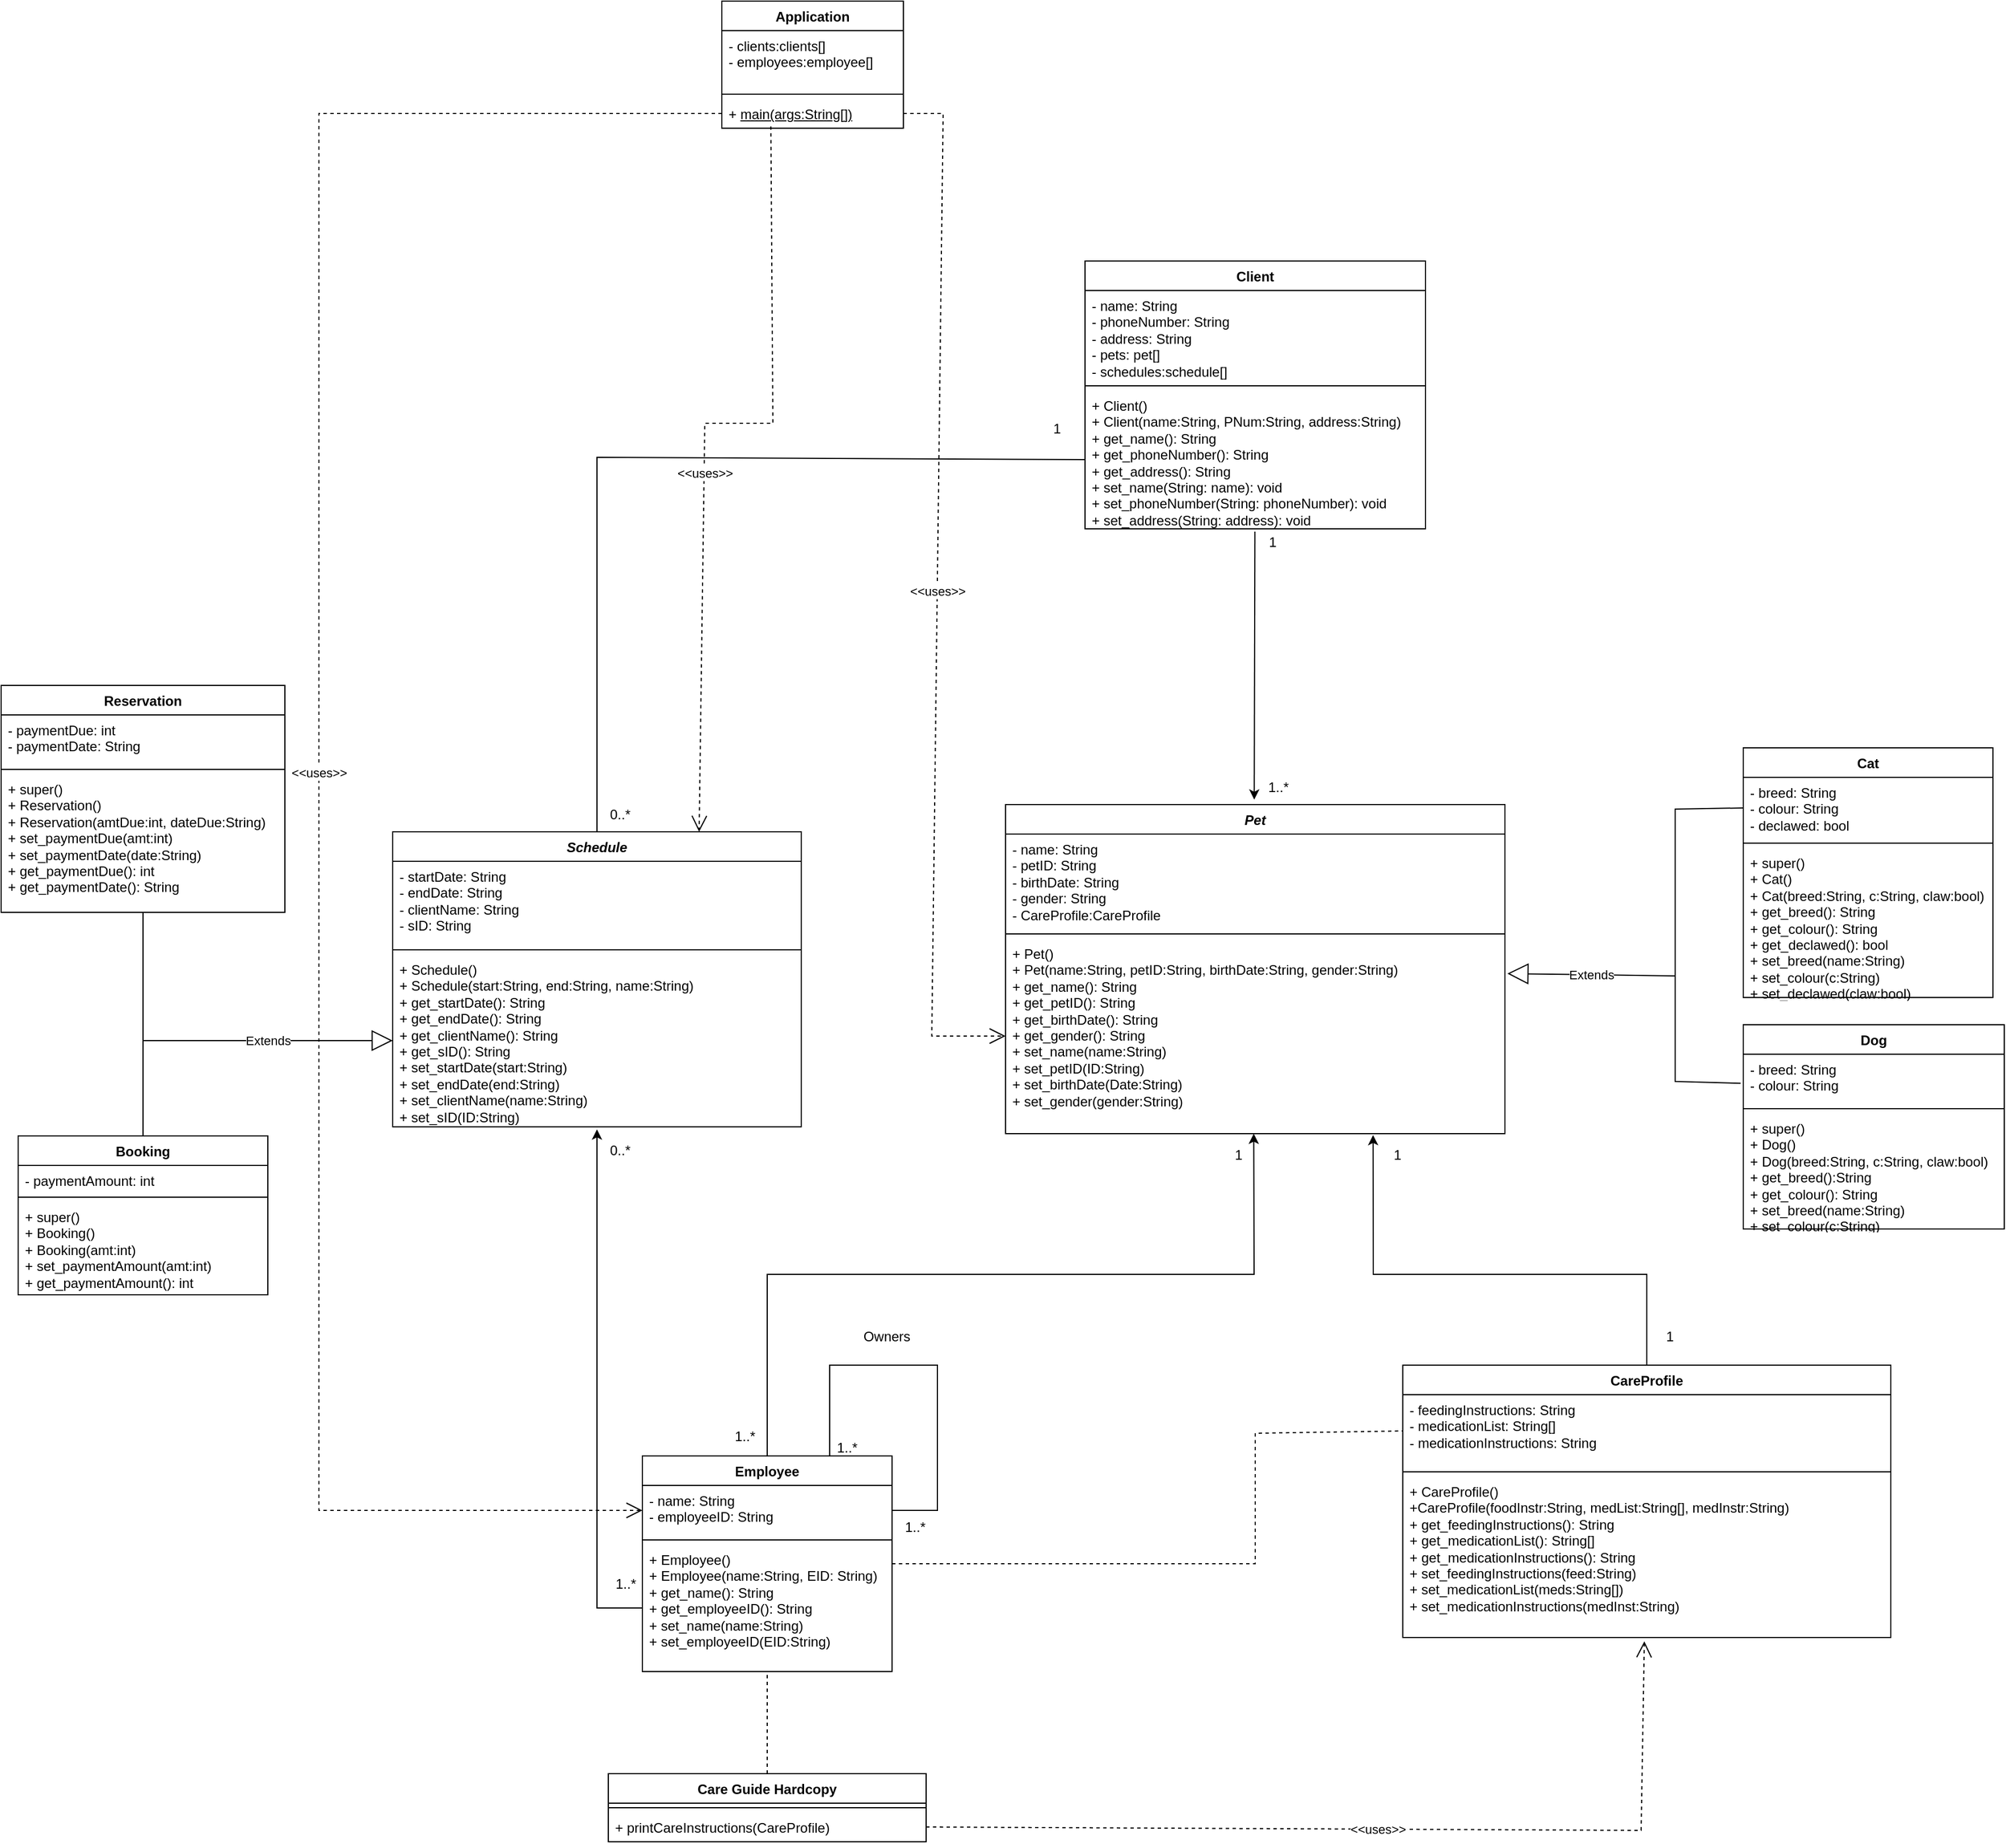<mxfile version="24.6.4" type="google">
  <diagram name="Page-1" id="yg875WBkSgyV8DdTrjP4">
    <mxGraphModel grid="1" page="1" gridSize="10" guides="1" tooltips="1" connect="1" arrows="1" fold="1" pageScale="1" pageWidth="850" pageHeight="1100" math="0" shadow="0">
      <root>
        <mxCell id="0" />
        <mxCell id="1" parent="0" />
        <mxCell id="2KtXy6FIFrIr_WCFSfJW-1" value="Dog" style="swimlane;fontStyle=1;align=center;verticalAlign=top;childLayout=stackLayout;horizontal=1;startSize=26;horizontalStack=0;resizeParent=1;resizeParentMax=0;resizeLast=0;collapsible=1;marginBottom=0;whiteSpace=wrap;html=1;" vertex="1" parent="1">
          <mxGeometry x="295" y="1130" width="230" height="180" as="geometry" />
        </mxCell>
        <mxCell id="2KtXy6FIFrIr_WCFSfJW-2" value="&lt;div&gt;- breed: String&lt;/div&gt;&lt;div&gt;- colour: String&lt;/div&gt;&lt;div&gt;&lt;br&gt;&lt;/div&gt;" style="text;strokeColor=none;fillColor=none;align=left;verticalAlign=top;spacingLeft=4;spacingRight=4;overflow=hidden;rotatable=0;points=[[0,0.5],[1,0.5]];portConstraint=eastwest;whiteSpace=wrap;html=1;" vertex="1" parent="2KtXy6FIFrIr_WCFSfJW-1">
          <mxGeometry y="26" width="230" height="44" as="geometry" />
        </mxCell>
        <mxCell id="2KtXy6FIFrIr_WCFSfJW-3" value="" style="line;strokeWidth=1;fillColor=none;align=left;verticalAlign=middle;spacingTop=-1;spacingLeft=3;spacingRight=3;rotatable=0;labelPosition=right;points=[];portConstraint=eastwest;strokeColor=inherit;" vertex="1" parent="2KtXy6FIFrIr_WCFSfJW-1">
          <mxGeometry y="70" width="230" height="8" as="geometry" />
        </mxCell>
        <mxCell id="2KtXy6FIFrIr_WCFSfJW-4" value="&lt;div&gt;+ super()&lt;/div&gt;&lt;div&gt;+ Dog()&lt;/div&gt;&lt;div&gt;+ Dog(breed:String, c:String, claw:bool)&lt;br&gt;&lt;/div&gt;&lt;div&gt;+ get_breed():String&lt;/div&gt;&lt;div&gt;+ get_colour(): String&lt;/div&gt;&lt;div&gt;+ set_breed(name:String)&lt;br&gt;&lt;/div&gt;&lt;div&gt;+ set_colour(c:String)&lt;br&gt;&lt;/div&gt;" style="text;strokeColor=none;fillColor=none;align=left;verticalAlign=top;spacingLeft=4;spacingRight=4;overflow=hidden;rotatable=0;points=[[0,0.5],[1,0.5]];portConstraint=eastwest;whiteSpace=wrap;html=1;" vertex="1" parent="2KtXy6FIFrIr_WCFSfJW-1">
          <mxGeometry y="78" width="230" height="102" as="geometry" />
        </mxCell>
        <mxCell id="2KtXy6FIFrIr_WCFSfJW-5" value="Cat" style="swimlane;fontStyle=1;align=center;verticalAlign=top;childLayout=stackLayout;horizontal=1;startSize=26;horizontalStack=0;resizeParent=1;resizeParentMax=0;resizeLast=0;collapsible=1;marginBottom=0;whiteSpace=wrap;html=1;" vertex="1" parent="1">
          <mxGeometry x="295" y="886" width="220" height="220" as="geometry" />
        </mxCell>
        <mxCell id="2KtXy6FIFrIr_WCFSfJW-6" value="&lt;div&gt;- breed: String&lt;/div&gt;&lt;div&gt;- colour: String&lt;/div&gt;&lt;div&gt;- declawed: bool&lt;br&gt;&lt;/div&gt;&lt;div&gt;&lt;br&gt;&lt;/div&gt;" style="text;strokeColor=none;fillColor=none;align=left;verticalAlign=top;spacingLeft=4;spacingRight=4;overflow=hidden;rotatable=0;points=[[0,0.5],[1,0.5]];portConstraint=eastwest;whiteSpace=wrap;html=1;" vertex="1" parent="2KtXy6FIFrIr_WCFSfJW-5">
          <mxGeometry y="26" width="220" height="54" as="geometry" />
        </mxCell>
        <mxCell id="2KtXy6FIFrIr_WCFSfJW-7" value="" style="line;strokeWidth=1;fillColor=none;align=left;verticalAlign=middle;spacingTop=-1;spacingLeft=3;spacingRight=3;rotatable=0;labelPosition=right;points=[];portConstraint=eastwest;strokeColor=inherit;" vertex="1" parent="2KtXy6FIFrIr_WCFSfJW-5">
          <mxGeometry y="80" width="220" height="8" as="geometry" />
        </mxCell>
        <mxCell id="2KtXy6FIFrIr_WCFSfJW-8" value="&lt;div&gt;+ super()&lt;br&gt;&lt;/div&gt;&lt;div&gt;+ Cat()&lt;br&gt;&lt;/div&gt;&lt;div&gt;+ Cat(breed:String, c:String, claw:bool)&lt;br&gt;&lt;/div&gt;&lt;div&gt;+ get_breed(): String&lt;/div&gt;&lt;div&gt;+ get_colour(): String&lt;/div&gt;&lt;div&gt;+ get_declawed(): bool&lt;br&gt;&lt;/div&gt;&lt;div&gt;+ set_breed(name:String)&lt;/div&gt;&lt;div&gt;+ set_colour(c:String)&lt;/div&gt;&lt;div&gt;+ set_declawed(claw:bool)&lt;br&gt;&lt;/div&gt;&lt;div&gt;&lt;br&gt;&lt;/div&gt;" style="text;strokeColor=none;fillColor=none;align=left;verticalAlign=top;spacingLeft=4;spacingRight=4;overflow=hidden;rotatable=0;points=[[0,0.5],[1,0.5]];portConstraint=eastwest;whiteSpace=wrap;html=1;" vertex="1" parent="2KtXy6FIFrIr_WCFSfJW-5">
          <mxGeometry y="88" width="220" height="132" as="geometry" />
        </mxCell>
        <mxCell id="2KtXy6FIFrIr_WCFSfJW-9" value="&lt;i&gt;Pet&lt;/i&gt;" style="swimlane;fontStyle=1;align=center;verticalAlign=top;childLayout=stackLayout;horizontal=1;startSize=26;horizontalStack=0;resizeParent=1;resizeParentMax=0;resizeLast=0;collapsible=1;marginBottom=0;whiteSpace=wrap;html=1;" vertex="1" parent="1">
          <mxGeometry x="-355" y="936" width="440" height="290" as="geometry" />
        </mxCell>
        <mxCell id="2KtXy6FIFrIr_WCFSfJW-10" value="&lt;div&gt;- name: String&lt;/div&gt;&lt;div&gt;- petID: String&lt;/div&gt;&lt;div&gt;- birthDate: String&lt;/div&gt;&lt;div&gt;- gender: String&lt;/div&gt;&lt;div&gt;- CareProfile:CareProfile&lt;br&gt;&lt;/div&gt;" style="text;strokeColor=none;fillColor=none;align=left;verticalAlign=top;spacingLeft=4;spacingRight=4;overflow=hidden;rotatable=0;points=[[0,0.5],[1,0.5]];portConstraint=eastwest;whiteSpace=wrap;html=1;" vertex="1" parent="2KtXy6FIFrIr_WCFSfJW-9">
          <mxGeometry y="26" width="440" height="84" as="geometry" />
        </mxCell>
        <mxCell id="2KtXy6FIFrIr_WCFSfJW-11" value="" style="line;strokeWidth=1;fillColor=none;align=left;verticalAlign=middle;spacingTop=-1;spacingLeft=3;spacingRight=3;rotatable=0;labelPosition=right;points=[];portConstraint=eastwest;strokeColor=inherit;" vertex="1" parent="2KtXy6FIFrIr_WCFSfJW-9">
          <mxGeometry y="110" width="440" height="8" as="geometry" />
        </mxCell>
        <mxCell id="2KtXy6FIFrIr_WCFSfJW-12" value="&lt;div&gt;+ Pet()&lt;/div&gt;&lt;div&gt;+ Pet(name:String, petID:String, birthDate:String, gender:String)&lt;br&gt;&lt;/div&gt;&lt;div&gt;+ get_name(): String&lt;/div&gt;&lt;div&gt;+ get_petID(): String&lt;/div&gt;&lt;div&gt;+ get_birthDate(): String&lt;/div&gt;&lt;div&gt;+ get_gender(): String&lt;br&gt;&lt;/div&gt;&lt;div&gt;&lt;div&gt;+ set_name(name:String)&lt;br&gt;&lt;/div&gt;&lt;div&gt;+ set_petID(ID:String)&lt;br&gt;&lt;/div&gt;&lt;div&gt;+ set_birthDate(Date:String) &lt;br&gt;&lt;/div&gt;&lt;div&gt;+ set_gender(gender:String)&lt;br&gt;&lt;br&gt;&lt;/div&gt;&lt;/div&gt;" style="text;strokeColor=none;fillColor=none;align=left;verticalAlign=top;spacingLeft=4;spacingRight=4;overflow=hidden;rotatable=0;points=[[0,0.5],[1,0.5]];portConstraint=eastwest;whiteSpace=wrap;html=1;" vertex="1" parent="2KtXy6FIFrIr_WCFSfJW-9">
          <mxGeometry y="118" width="440" height="172" as="geometry" />
        </mxCell>
        <mxCell id="2KtXy6FIFrIr_WCFSfJW-13" value="Client" style="swimlane;fontStyle=1;align=center;verticalAlign=top;childLayout=stackLayout;horizontal=1;startSize=26;horizontalStack=0;resizeParent=1;resizeParentMax=0;resizeLast=0;collapsible=1;marginBottom=0;whiteSpace=wrap;html=1;" vertex="1" parent="1">
          <mxGeometry x="-285" y="457" width="300" height="236" as="geometry" />
        </mxCell>
        <mxCell id="2KtXy6FIFrIr_WCFSfJW-14" value="&lt;div&gt;- name: String&lt;/div&gt;&lt;div&gt;- phoneNumber: String&lt;/div&gt;&lt;div&gt;- address: String&lt;br&gt;&lt;/div&gt;&lt;div&gt;- pets: pet[]&lt;/div&gt;&lt;div&gt;- schedules:schedule[]&lt;br&gt;&lt;/div&gt;" style="text;strokeColor=none;fillColor=none;align=left;verticalAlign=top;spacingLeft=4;spacingRight=4;overflow=hidden;rotatable=0;points=[[0,0.5],[1,0.5]];portConstraint=eastwest;whiteSpace=wrap;html=1;" vertex="1" parent="2KtXy6FIFrIr_WCFSfJW-13">
          <mxGeometry y="26" width="300" height="80" as="geometry" />
        </mxCell>
        <mxCell id="2KtXy6FIFrIr_WCFSfJW-15" value="" style="line;strokeWidth=1;fillColor=none;align=left;verticalAlign=middle;spacingTop=-1;spacingLeft=3;spacingRight=3;rotatable=0;labelPosition=right;points=[];portConstraint=eastwest;strokeColor=inherit;" vertex="1" parent="2KtXy6FIFrIr_WCFSfJW-13">
          <mxGeometry y="106" width="300" height="8" as="geometry" />
        </mxCell>
        <mxCell id="2KtXy6FIFrIr_WCFSfJW-16" value="&lt;div&gt;+ Client()&lt;br&gt;&lt;/div&gt;&lt;div&gt;+ Client(name:String, PNum:String, address:String)&lt;br&gt;&lt;/div&gt;&lt;div&gt;+ get_name(): String&lt;/div&gt;&lt;div&gt;+ get_phoneNumber(): String&lt;br&gt;&lt;/div&gt;&lt;div&gt;+ get_address(): String&lt;/div&gt;&lt;div&gt;+ set_name(String: name): void &lt;br&gt;&lt;/div&gt;&lt;div&gt;+ set_phoneNumber(String: phoneNumber): void &lt;br&gt;&lt;/div&gt;&lt;div&gt;+ set_address(String: address): void&lt;br&gt;&lt;/div&gt;" style="text;strokeColor=none;fillColor=none;align=left;verticalAlign=top;spacingLeft=4;spacingRight=4;overflow=hidden;rotatable=0;points=[[0,0.5],[1,0.5]];portConstraint=eastwest;whiteSpace=wrap;html=1;" vertex="1" parent="2KtXy6FIFrIr_WCFSfJW-13">
          <mxGeometry y="114" width="300" height="122" as="geometry" />
        </mxCell>
        <mxCell id="2KtXy6FIFrIr_WCFSfJW-22" value="Employee" style="swimlane;fontStyle=1;align=center;verticalAlign=top;childLayout=stackLayout;horizontal=1;startSize=26;horizontalStack=0;resizeParent=1;resizeParentMax=0;resizeLast=0;collapsible=1;marginBottom=0;whiteSpace=wrap;html=1;" vertex="1" parent="1">
          <mxGeometry x="-675" y="1510" width="220" height="190" as="geometry" />
        </mxCell>
        <mxCell id="2KtXy6FIFrIr_WCFSfJW-23" value="&lt;div&gt;- name: String&lt;/div&gt;&lt;div&gt;- employeeID: String&lt;br&gt;&lt;/div&gt;" style="text;strokeColor=none;fillColor=none;align=left;verticalAlign=top;spacingLeft=4;spacingRight=4;overflow=hidden;rotatable=0;points=[[0,0.5],[1,0.5]];portConstraint=eastwest;whiteSpace=wrap;html=1;" vertex="1" parent="2KtXy6FIFrIr_WCFSfJW-22">
          <mxGeometry y="26" width="220" height="44" as="geometry" />
        </mxCell>
        <mxCell id="2KtXy6FIFrIr_WCFSfJW-24" value="" style="line;strokeWidth=1;fillColor=none;align=left;verticalAlign=middle;spacingTop=-1;spacingLeft=3;spacingRight=3;rotatable=0;labelPosition=right;points=[];portConstraint=eastwest;strokeColor=inherit;" vertex="1" parent="2KtXy6FIFrIr_WCFSfJW-22">
          <mxGeometry y="70" width="220" height="8" as="geometry" />
        </mxCell>
        <mxCell id="2KtXy6FIFrIr_WCFSfJW-25" value="&lt;div&gt;+ Employee()&lt;/div&gt;&lt;div&gt;+ Employee(name:String, EID: String)&lt;/div&gt;&lt;div&gt;+ get_name(): String&lt;/div&gt;&lt;div&gt;+ get_employeeID(): String&lt;/div&gt;&lt;div&gt;&lt;div&gt;+ set_name(name:String)&lt;br&gt;&lt;/div&gt;+ set_employeeID(EID:String)&lt;br&gt;&lt;/div&gt;" style="text;strokeColor=none;fillColor=none;align=left;verticalAlign=top;spacingLeft=4;spacingRight=4;overflow=hidden;rotatable=0;points=[[0,0.5],[1,0.5]];portConstraint=eastwest;whiteSpace=wrap;html=1;" vertex="1" parent="2KtXy6FIFrIr_WCFSfJW-22">
          <mxGeometry y="78" width="220" height="112" as="geometry" />
        </mxCell>
        <mxCell id="2KtXy6FIFrIr_WCFSfJW-77" value="" style="endArrow=none;html=1;rounded=0;exitX=0.75;exitY=0;exitDx=0;exitDy=0;entryX=1;entryY=0.5;entryDx=0;entryDy=0;" edge="1" parent="2KtXy6FIFrIr_WCFSfJW-22" source="2KtXy6FIFrIr_WCFSfJW-22" target="2KtXy6FIFrIr_WCFSfJW-23">
          <mxGeometry width="50" height="50" relative="1" as="geometry">
            <mxPoint x="200" y="-30" as="sourcePoint" />
            <mxPoint x="250" y="-80" as="targetPoint" />
            <Array as="points">
              <mxPoint x="165" y="-80" />
              <mxPoint x="260" y="-80" />
              <mxPoint x="260" y="48" />
            </Array>
          </mxGeometry>
        </mxCell>
        <mxCell id="2KtXy6FIFrIr_WCFSfJW-26" value="Reservation" style="swimlane;fontStyle=1;align=center;verticalAlign=top;childLayout=stackLayout;horizontal=1;startSize=26;horizontalStack=0;resizeParent=1;resizeParentMax=0;resizeLast=0;collapsible=1;marginBottom=0;whiteSpace=wrap;html=1;" vertex="1" parent="1">
          <mxGeometry x="-1240" y="831" width="250" height="200" as="geometry" />
        </mxCell>
        <mxCell id="2KtXy6FIFrIr_WCFSfJW-27" value="&lt;div&gt;- paymentDue: int&lt;br&gt;&lt;/div&gt;&lt;div&gt;- paymentDate: String&lt;br&gt;&lt;/div&gt;" style="text;strokeColor=none;fillColor=none;align=left;verticalAlign=top;spacingLeft=4;spacingRight=4;overflow=hidden;rotatable=0;points=[[0,0.5],[1,0.5]];portConstraint=eastwest;whiteSpace=wrap;html=1;" vertex="1" parent="2KtXy6FIFrIr_WCFSfJW-26">
          <mxGeometry y="26" width="250" height="44" as="geometry" />
        </mxCell>
        <mxCell id="2KtXy6FIFrIr_WCFSfJW-28" value="" style="line;strokeWidth=1;fillColor=none;align=left;verticalAlign=middle;spacingTop=-1;spacingLeft=3;spacingRight=3;rotatable=0;labelPosition=right;points=[];portConstraint=eastwest;strokeColor=inherit;" vertex="1" parent="2KtXy6FIFrIr_WCFSfJW-26">
          <mxGeometry y="70" width="250" height="8" as="geometry" />
        </mxCell>
        <mxCell id="2KtXy6FIFrIr_WCFSfJW-29" value="&lt;div&gt;+ super()&lt;/div&gt;&lt;div&gt;+ Reservation()&lt;/div&gt;&lt;div&gt;+ Reservation(amtDue:int, dateDue:String)&lt;/div&gt;&lt;div&gt;&lt;div&gt;+ set_paymentDue(amt:int)&lt;br&gt;&lt;/div&gt;&lt;div&gt;+ set_paymentDate(date:String)&lt;/div&gt;&lt;div&gt;&lt;div&gt;+ get_paymentDue(): int&lt;br&gt;&lt;/div&gt;&lt;div&gt;+ get_paymentDate(): String&lt;br&gt;&lt;/div&gt;&lt;/div&gt;&lt;div&gt;&lt;br&gt;&lt;/div&gt;&lt;/div&gt;" style="text;strokeColor=none;fillColor=none;align=left;verticalAlign=top;spacingLeft=4;spacingRight=4;overflow=hidden;rotatable=0;points=[[0,0.5],[1,0.5]];portConstraint=eastwest;whiteSpace=wrap;html=1;" vertex="1" parent="2KtXy6FIFrIr_WCFSfJW-26">
          <mxGeometry y="78" width="250" height="122" as="geometry" />
        </mxCell>
        <mxCell id="2KtXy6FIFrIr_WCFSfJW-30" value="Booking" style="swimlane;fontStyle=1;align=center;verticalAlign=top;childLayout=stackLayout;horizontal=1;startSize=26;horizontalStack=0;resizeParent=1;resizeParentMax=0;resizeLast=0;collapsible=1;marginBottom=0;whiteSpace=wrap;html=1;" vertex="1" parent="1">
          <mxGeometry x="-1225" y="1228" width="220" height="140" as="geometry" />
        </mxCell>
        <mxCell id="2KtXy6FIFrIr_WCFSfJW-31" value="- paymentAmount: int" style="text;strokeColor=none;fillColor=none;align=left;verticalAlign=top;spacingLeft=4;spacingRight=4;overflow=hidden;rotatable=0;points=[[0,0.5],[1,0.5]];portConstraint=eastwest;whiteSpace=wrap;html=1;" vertex="1" parent="2KtXy6FIFrIr_WCFSfJW-30">
          <mxGeometry y="26" width="220" height="24" as="geometry" />
        </mxCell>
        <mxCell id="2KtXy6FIFrIr_WCFSfJW-32" value="" style="line;strokeWidth=1;fillColor=none;align=left;verticalAlign=middle;spacingTop=-1;spacingLeft=3;spacingRight=3;rotatable=0;labelPosition=right;points=[];portConstraint=eastwest;strokeColor=inherit;" vertex="1" parent="2KtXy6FIFrIr_WCFSfJW-30">
          <mxGeometry y="50" width="220" height="8" as="geometry" />
        </mxCell>
        <mxCell id="2KtXy6FIFrIr_WCFSfJW-33" value="&lt;div&gt;+ super()&lt;/div&gt;&lt;div&gt;+ Booking()&lt;br&gt;&lt;/div&gt;&lt;div&gt;+ Booking(amt:int)&lt;br&gt;&lt;/div&gt;&lt;div&gt;+ set_paymentAmount(amt:int) &lt;br&gt;&lt;/div&gt;&lt;div&gt;+ get_paymentAmount(): int&lt;br&gt;&lt;/div&gt;" style="text;strokeColor=none;fillColor=none;align=left;verticalAlign=top;spacingLeft=4;spacingRight=4;overflow=hidden;rotatable=0;points=[[0,0.5],[1,0.5]];portConstraint=eastwest;whiteSpace=wrap;html=1;" vertex="1" parent="2KtXy6FIFrIr_WCFSfJW-30">
          <mxGeometry y="58" width="220" height="82" as="geometry" />
        </mxCell>
        <mxCell id="2KtXy6FIFrIr_WCFSfJW-39" value="CareProfile" style="swimlane;fontStyle=1;align=center;verticalAlign=top;childLayout=stackLayout;horizontal=1;startSize=26;horizontalStack=0;resizeParent=1;resizeParentMax=0;resizeLast=0;collapsible=1;marginBottom=0;whiteSpace=wrap;html=1;" vertex="1" parent="1">
          <mxGeometry x="-5" y="1430" width="430" height="240" as="geometry">
            <mxRectangle x="510" y="620" width="210" height="30" as="alternateBounds" />
          </mxGeometry>
        </mxCell>
        <mxCell id="2KtXy6FIFrIr_WCFSfJW-40" value="&lt;div&gt;- feedingInstructions: String&lt;/div&gt;&lt;div&gt;- medicationList: String[]&lt;/div&gt;&lt;div&gt;- medicationInstructions: String&lt;br&gt;&lt;/div&gt;" style="text;strokeColor=none;fillColor=none;align=left;verticalAlign=top;spacingLeft=4;spacingRight=4;overflow=hidden;rotatable=0;points=[[0,0.5],[1,0.5]];portConstraint=eastwest;whiteSpace=wrap;html=1;" vertex="1" parent="2KtXy6FIFrIr_WCFSfJW-39">
          <mxGeometry y="26" width="430" height="64" as="geometry" />
        </mxCell>
        <mxCell id="2KtXy6FIFrIr_WCFSfJW-41" value="" style="line;strokeWidth=1;fillColor=none;align=left;verticalAlign=middle;spacingTop=-1;spacingLeft=3;spacingRight=3;rotatable=0;labelPosition=right;points=[];portConstraint=eastwest;strokeColor=inherit;" vertex="1" parent="2KtXy6FIFrIr_WCFSfJW-39">
          <mxGeometry y="90" width="430" height="8" as="geometry" />
        </mxCell>
        <mxCell id="2KtXy6FIFrIr_WCFSfJW-42" value="&lt;div&gt;+ CareProfile()&lt;/div&gt;&lt;div&gt;+CareProfile(foodInstr:String, medList:String[], medInstr:String)&lt;/div&gt;&lt;div&gt;&lt;div&gt;+ get_feedingInstructions(): String&lt;/div&gt;&lt;div&gt;+ get_medicationList(): String[]&lt;/div&gt;&lt;div&gt;+ get_medicationInstructions(): String&lt;/div&gt;&lt;div&gt;&lt;div&gt;+ set_feedingInstructions(feed:String)&lt;br&gt;&lt;/div&gt;&lt;div&gt;+ set_medicationList(meds:String[])&lt;br&gt;&lt;/div&gt;+ set_medicationInstructions(medInst:String)&lt;br&gt;&lt;/div&gt;&lt;/div&gt;" style="text;strokeColor=none;fillColor=none;align=left;verticalAlign=top;spacingLeft=4;spacingRight=4;overflow=hidden;rotatable=0;points=[[0,0.5],[1,0.5]];portConstraint=eastwest;whiteSpace=wrap;html=1;" vertex="1" parent="2KtXy6FIFrIr_WCFSfJW-39">
          <mxGeometry y="98" width="430" height="142" as="geometry" />
        </mxCell>
        <mxCell id="2KtXy6FIFrIr_WCFSfJW-43" value="Care Guide Hardcopy" style="swimlane;fontStyle=1;align=center;verticalAlign=top;childLayout=stackLayout;horizontal=1;startSize=26;horizontalStack=0;resizeParent=1;resizeParentMax=0;resizeLast=0;collapsible=1;marginBottom=0;whiteSpace=wrap;html=1;" vertex="1" parent="1">
          <mxGeometry x="-705" y="1790" width="280" height="60" as="geometry" />
        </mxCell>
        <mxCell id="2KtXy6FIFrIr_WCFSfJW-45" value="" style="line;strokeWidth=1;fillColor=none;align=left;verticalAlign=middle;spacingTop=-1;spacingLeft=3;spacingRight=3;rotatable=0;labelPosition=right;points=[];portConstraint=eastwest;strokeColor=inherit;" vertex="1" parent="2KtXy6FIFrIr_WCFSfJW-43">
          <mxGeometry y="26" width="280" height="8" as="geometry" />
        </mxCell>
        <mxCell id="2KtXy6FIFrIr_WCFSfJW-46" value="+ printCareInstructions(CareProfile)" style="text;strokeColor=none;fillColor=none;align=left;verticalAlign=top;spacingLeft=4;spacingRight=4;overflow=hidden;rotatable=0;points=[[0,0.5],[1,0.5]];portConstraint=eastwest;whiteSpace=wrap;html=1;" vertex="1" parent="2KtXy6FIFrIr_WCFSfJW-43">
          <mxGeometry y="34" width="280" height="26" as="geometry" />
        </mxCell>
        <mxCell id="2KtXy6FIFrIr_WCFSfJW-52" value="&lt;i&gt;Schedule&lt;/i&gt;" style="swimlane;fontStyle=1;align=center;verticalAlign=top;childLayout=stackLayout;horizontal=1;startSize=26;horizontalStack=0;resizeParent=1;resizeParentMax=0;resizeLast=0;collapsible=1;marginBottom=0;whiteSpace=wrap;html=1;" vertex="1" parent="1">
          <mxGeometry x="-895" y="960" width="360" height="260" as="geometry" />
        </mxCell>
        <mxCell id="2KtXy6FIFrIr_WCFSfJW-53" value="&lt;div&gt;- startDate: String&lt;/div&gt;&lt;div&gt;- endDate: String&lt;/div&gt;&lt;div&gt;- clientName: String&lt;/div&gt;&lt;div&gt;- sID: String&lt;br&gt;&lt;/div&gt;" style="text;strokeColor=none;fillColor=none;align=left;verticalAlign=top;spacingLeft=4;spacingRight=4;overflow=hidden;rotatable=0;points=[[0,0.5],[1,0.5]];portConstraint=eastwest;whiteSpace=wrap;html=1;" vertex="1" parent="2KtXy6FIFrIr_WCFSfJW-52">
          <mxGeometry y="26" width="360" height="74" as="geometry" />
        </mxCell>
        <mxCell id="2KtXy6FIFrIr_WCFSfJW-54" value="" style="line;strokeWidth=1;fillColor=none;align=left;verticalAlign=middle;spacingTop=-1;spacingLeft=3;spacingRight=3;rotatable=0;labelPosition=right;points=[];portConstraint=eastwest;strokeColor=inherit;" vertex="1" parent="2KtXy6FIFrIr_WCFSfJW-52">
          <mxGeometry y="100" width="360" height="8" as="geometry" />
        </mxCell>
        <mxCell id="2KtXy6FIFrIr_WCFSfJW-55" value="&lt;div&gt;+&amp;nbsp;Schedule()&lt;/div&gt;&lt;div&gt;+&amp;nbsp;Schedule(start:String, end:String, name:String)&lt;br&gt;&lt;/div&gt;&lt;div&gt;&lt;div&gt;+ get_startDate(): String&lt;/div&gt;&lt;div&gt;+ get_endDate(): String&lt;/div&gt;&lt;div&gt;+ get_clientName(): String&lt;/div&gt;&lt;div&gt;&lt;div&gt;+ get_sID(): String&lt;br&gt;&lt;/div&gt;&lt;div&gt;+ set_startDate(start:String)&lt;br&gt;&lt;/div&gt;&lt;div&gt;+ set_endDate(end:String)&lt;br&gt;&lt;/div&gt;+ set_clientName(name:String)&lt;br&gt;&lt;/div&gt;&lt;/div&gt;&lt;div&gt;+ set_sID(ID:String)&lt;br&gt;&lt;/div&gt;" style="text;strokeColor=none;fillColor=none;align=left;verticalAlign=top;spacingLeft=4;spacingRight=4;overflow=hidden;rotatable=0;points=[[0,0.5],[1,0.5]];portConstraint=eastwest;whiteSpace=wrap;html=1;" vertex="1" parent="2KtXy6FIFrIr_WCFSfJW-52">
          <mxGeometry y="108" width="360" height="152" as="geometry" />
        </mxCell>
        <mxCell id="2KtXy6FIFrIr_WCFSfJW-57" value="Extends" style="endArrow=block;endSize=16;endFill=0;html=1;rounded=0;entryX=1.005;entryY=0.18;entryDx=0;entryDy=0;entryPerimeter=0;" edge="1" parent="1" target="2KtXy6FIFrIr_WCFSfJW-12">
          <mxGeometry width="160" relative="1" as="geometry">
            <mxPoint x="235" y="1087" as="sourcePoint" />
            <mxPoint x="115" y="840" as="targetPoint" />
          </mxGeometry>
        </mxCell>
        <mxCell id="2KtXy6FIFrIr_WCFSfJW-61" value="" style="endArrow=none;html=1;rounded=0;entryX=0;entryY=0.5;entryDx=0;entryDy=0;exitX=-0.01;exitY=0.583;exitDx=0;exitDy=0;exitPerimeter=0;" edge="1" parent="1" source="2KtXy6FIFrIr_WCFSfJW-2" target="2KtXy6FIFrIr_WCFSfJW-6">
          <mxGeometry width="50" height="50" relative="1" as="geometry">
            <mxPoint x="235" y="1170" as="sourcePoint" />
            <mxPoint x="165" y="940" as="targetPoint" />
            <Array as="points">
              <mxPoint x="235" y="1180" />
              <mxPoint x="235" y="940" />
            </Array>
          </mxGeometry>
        </mxCell>
        <mxCell id="2KtXy6FIFrIr_WCFSfJW-62" value="&amp;lt;&amp;lt;uses&amp;gt;&amp;gt;" style="endArrow=open;endSize=12;dashed=1;html=1;rounded=0;exitX=1;exitY=0.5;exitDx=0;exitDy=0;entryX=0.495;entryY=1.024;entryDx=0;entryDy=0;entryPerimeter=0;" edge="1" parent="1" source="2KtXy6FIFrIr_WCFSfJW-46" target="2KtXy6FIFrIr_WCFSfJW-42">
          <mxGeometry width="160" relative="1" as="geometry">
            <mxPoint x="-325" y="1830" as="sourcePoint" />
            <mxPoint x="-15" y="1720" as="targetPoint" />
            <Array as="points">
              <mxPoint x="205" y="1840" />
            </Array>
          </mxGeometry>
        </mxCell>
        <mxCell id="2KtXy6FIFrIr_WCFSfJW-63" value="" style="endArrow=none;dashed=1;html=1;rounded=0;exitX=1;exitY=0.5;exitDx=0;exitDy=0;entryX=0;entryY=0.5;entryDx=0;entryDy=0;" edge="1" parent="1" source="2KtXy6FIFrIr_WCFSfJW-22" target="2KtXy6FIFrIr_WCFSfJW-40">
          <mxGeometry width="50" height="50" relative="1" as="geometry">
            <mxPoint x="-285" y="1390" as="sourcePoint" />
            <mxPoint x="-135" y="1420" as="targetPoint" />
            <Array as="points">
              <mxPoint x="-135" y="1605" />
              <mxPoint x="-135" y="1490" />
            </Array>
          </mxGeometry>
        </mxCell>
        <mxCell id="2KtXy6FIFrIr_WCFSfJW-66" value="" style="endArrow=none;dashed=1;html=1;rounded=0;entryX=0.5;entryY=1;entryDx=0;entryDy=0;exitX=0.5;exitY=0;exitDx=0;exitDy=0;" edge="1" parent="1" source="2KtXy6FIFrIr_WCFSfJW-43" target="2KtXy6FIFrIr_WCFSfJW-22">
          <mxGeometry width="50" height="50" relative="1" as="geometry">
            <mxPoint x="-595" y="1770" as="sourcePoint" />
            <mxPoint x="-545" y="1720" as="targetPoint" />
          </mxGeometry>
        </mxCell>
        <mxCell id="2KtXy6FIFrIr_WCFSfJW-67" value="Extends" style="endArrow=block;endSize=16;endFill=0;html=1;rounded=0;entryX=0;entryY=0.5;entryDx=0;entryDy=0;" edge="1" parent="1" target="2KtXy6FIFrIr_WCFSfJW-55">
          <mxGeometry width="160" relative="1" as="geometry">
            <mxPoint x="-1115" y="1144" as="sourcePoint" />
            <mxPoint x="-1005" y="1120" as="targetPoint" />
          </mxGeometry>
        </mxCell>
        <mxCell id="2KtXy6FIFrIr_WCFSfJW-68" value="" style="endArrow=none;html=1;rounded=0;exitX=0.5;exitY=0;exitDx=0;exitDy=0;" edge="1" parent="1" source="2KtXy6FIFrIr_WCFSfJW-30" target="2KtXy6FIFrIr_WCFSfJW-29">
          <mxGeometry width="50" height="50" relative="1" as="geometry">
            <mxPoint x="-1110" y="1140" as="sourcePoint" />
            <mxPoint x="-1060" y="1090" as="targetPoint" />
          </mxGeometry>
        </mxCell>
        <mxCell id="2KtXy6FIFrIr_WCFSfJW-69" value="" style="endArrow=none;html=1;rounded=0;entryX=0.5;entryY=0;entryDx=0;entryDy=0;exitX=0;exitY=0.5;exitDx=0;exitDy=0;endFill=0;" edge="1" parent="1" source="2KtXy6FIFrIr_WCFSfJW-16" target="2KtXy6FIFrIr_WCFSfJW-52">
          <mxGeometry width="50" height="50" relative="1" as="geometry">
            <mxPoint x="-595" y="960" as="sourcePoint" />
            <mxPoint x="-545" y="910" as="targetPoint" />
            <Array as="points">
              <mxPoint x="-715" y="630" />
            </Array>
          </mxGeometry>
        </mxCell>
        <mxCell id="2KtXy6FIFrIr_WCFSfJW-70" value="" style="endArrow=classic;html=1;rounded=0;exitX=0.499;exitY=1.021;exitDx=0;exitDy=0;exitPerimeter=0;entryX=0.498;entryY=-0.015;entryDx=0;entryDy=0;entryPerimeter=0;" edge="1" parent="1" source="2KtXy6FIFrIr_WCFSfJW-16" target="2KtXy6FIFrIr_WCFSfJW-9">
          <mxGeometry width="50" height="50" relative="1" as="geometry">
            <mxPoint x="-185" y="1000" as="sourcePoint" />
            <mxPoint x="-135" y="950" as="targetPoint" />
          </mxGeometry>
        </mxCell>
        <mxCell id="2KtXy6FIFrIr_WCFSfJW-71" value="" style="endArrow=classic;html=1;rounded=0;exitX=0.5;exitY=0;exitDx=0;exitDy=0;entryX=0.497;entryY=1;entryDx=0;entryDy=0;entryPerimeter=0;" edge="1" parent="1" source="2KtXy6FIFrIr_WCFSfJW-22" target="2KtXy6FIFrIr_WCFSfJW-12">
          <mxGeometry width="50" height="50" relative="1" as="geometry">
            <mxPoint x="-295" y="1240" as="sourcePoint" />
            <mxPoint x="-135" y="1360" as="targetPoint" />
            <Array as="points">
              <mxPoint x="-565" y="1350" />
              <mxPoint x="-136" y="1350" />
            </Array>
          </mxGeometry>
        </mxCell>
        <mxCell id="2KtXy6FIFrIr_WCFSfJW-72" value="" style="endArrow=classic;html=1;rounded=0;exitX=0;exitY=0.5;exitDx=0;exitDy=0;entryX=0.5;entryY=1.015;entryDx=0;entryDy=0;entryPerimeter=0;" edge="1" parent="1" source="2KtXy6FIFrIr_WCFSfJW-25" target="2KtXy6FIFrIr_WCFSfJW-55">
          <mxGeometry width="50" height="50" relative="1" as="geometry">
            <mxPoint x="-545" y="1600" as="sourcePoint" />
            <mxPoint x="-495" y="1550" as="targetPoint" />
            <Array as="points">
              <mxPoint x="-715" y="1644" />
            </Array>
          </mxGeometry>
        </mxCell>
        <mxCell id="2KtXy6FIFrIr_WCFSfJW-73" value="1" style="text;html=1;align=center;verticalAlign=middle;resizable=0;points=[];autosize=1;strokeColor=none;fillColor=none;" vertex="1" parent="1">
          <mxGeometry x="-135" y="690" width="30" height="30" as="geometry" />
        </mxCell>
        <mxCell id="2KtXy6FIFrIr_WCFSfJW-74" value="1..*" style="text;html=1;align=center;verticalAlign=middle;resizable=0;points=[];autosize=1;strokeColor=none;fillColor=none;" vertex="1" parent="1">
          <mxGeometry x="-135" y="906" width="40" height="30" as="geometry" />
        </mxCell>
        <mxCell id="2KtXy6FIFrIr_WCFSfJW-75" value="1" style="text;html=1;align=center;verticalAlign=middle;resizable=0;points=[];autosize=1;strokeColor=none;fillColor=none;" vertex="1" parent="1">
          <mxGeometry x="-325" y="590" width="30" height="30" as="geometry" />
        </mxCell>
        <mxCell id="2KtXy6FIFrIr_WCFSfJW-76" value="0..*" style="text;html=1;align=center;verticalAlign=middle;resizable=0;points=[];autosize=1;strokeColor=none;fillColor=none;" vertex="1" parent="1">
          <mxGeometry x="-715" y="930" width="40" height="30" as="geometry" />
        </mxCell>
        <mxCell id="2KtXy6FIFrIr_WCFSfJW-78" value="Owners" style="text;html=1;align=center;verticalAlign=middle;resizable=0;points=[];autosize=1;strokeColor=none;fillColor=none;" vertex="1" parent="1">
          <mxGeometry x="-495" y="1390" width="70" height="30" as="geometry" />
        </mxCell>
        <mxCell id="2KtXy6FIFrIr_WCFSfJW-79" value="1..*" style="text;html=1;align=center;verticalAlign=middle;resizable=0;points=[];autosize=1;strokeColor=none;fillColor=none;" vertex="1" parent="1">
          <mxGeometry x="-515" y="1488" width="40" height="30" as="geometry" />
        </mxCell>
        <mxCell id="2KtXy6FIFrIr_WCFSfJW-80" value="1..*" style="text;html=1;align=center;verticalAlign=middle;resizable=0;points=[];autosize=1;strokeColor=none;fillColor=none;" vertex="1" parent="1">
          <mxGeometry x="-455" y="1558" width="40" height="30" as="geometry" />
        </mxCell>
        <mxCell id="2KtXy6FIFrIr_WCFSfJW-81" value="" style="endArrow=classic;html=1;rounded=0;exitX=0.5;exitY=0;exitDx=0;exitDy=0;entryX=0.736;entryY=1.007;entryDx=0;entryDy=0;entryPerimeter=0;" edge="1" parent="1" source="2KtXy6FIFrIr_WCFSfJW-39" target="2KtXy6FIFrIr_WCFSfJW-12">
          <mxGeometry width="50" height="50" relative="1" as="geometry">
            <mxPoint x="-95" y="1370" as="sourcePoint" />
            <mxPoint x="-15" y="1260" as="targetPoint" />
            <Array as="points">
              <mxPoint x="210" y="1350" />
              <mxPoint x="-31" y="1350" />
            </Array>
          </mxGeometry>
        </mxCell>
        <mxCell id="2KtXy6FIFrIr_WCFSfJW-82" value="1..*" style="text;html=1;align=center;verticalAlign=middle;resizable=0;points=[];autosize=1;strokeColor=none;fillColor=none;" vertex="1" parent="1">
          <mxGeometry x="-605" y="1478" width="40" height="30" as="geometry" />
        </mxCell>
        <mxCell id="2KtXy6FIFrIr_WCFSfJW-83" value="1" style="text;html=1;align=center;verticalAlign=middle;resizable=0;points=[];autosize=1;strokeColor=none;fillColor=none;" vertex="1" parent="1">
          <mxGeometry x="-165" y="1230" width="30" height="30" as="geometry" />
        </mxCell>
        <mxCell id="2KtXy6FIFrIr_WCFSfJW-84" value="1" style="text;html=1;align=center;verticalAlign=middle;resizable=0;points=[];autosize=1;strokeColor=none;fillColor=none;" vertex="1" parent="1">
          <mxGeometry x="-25" y="1230" width="30" height="30" as="geometry" />
        </mxCell>
        <mxCell id="2KtXy6FIFrIr_WCFSfJW-85" value="1" style="text;html=1;align=center;verticalAlign=middle;resizable=0;points=[];autosize=1;strokeColor=none;fillColor=none;" vertex="1" parent="1">
          <mxGeometry x="215" y="1390" width="30" height="30" as="geometry" />
        </mxCell>
        <mxCell id="Cov28myyMI3lnIMkck-u-9" value="&amp;lt;&amp;lt;uses&amp;gt;&amp;gt;" style="endArrow=open;endSize=12;dashed=1;html=1;rounded=0;exitX=1;exitY=0.5;exitDx=0;exitDy=0;entryX=0;entryY=0.5;entryDx=0;entryDy=0;" edge="1" parent="1" source="tIByn4uDR33Uj5rkAaDL-6" target="2KtXy6FIFrIr_WCFSfJW-12">
          <mxGeometry width="160" relative="1" as="geometry">
            <mxPoint x="-440" y="350" as="sourcePoint" />
            <mxPoint x="-360" y="810" as="targetPoint" />
            <Array as="points">
              <mxPoint x="-410" y="327" />
              <mxPoint x="-420" y="1140" />
            </Array>
          </mxGeometry>
        </mxCell>
        <mxCell id="Cov28myyMI3lnIMkck-u-11" value="&amp;lt;&amp;lt;uses&amp;gt;&amp;gt;" style="endArrow=open;endSize=12;dashed=1;html=1;rounded=0;entryX=0.75;entryY=0;entryDx=0;entryDy=0;exitX=0.27;exitY=0.936;exitDx=0;exitDy=0;exitPerimeter=0;" edge="1" parent="1" source="tIByn4uDR33Uj5rkAaDL-6" target="2KtXy6FIFrIr_WCFSfJW-52">
          <mxGeometry x="0.072" y="1" width="160" relative="1" as="geometry">
            <mxPoint x="-560.64" y="401.76" as="sourcePoint" />
            <mxPoint x="-505" y="830" as="targetPoint" />
            <Array as="points">
              <mxPoint x="-560" y="600" />
              <mxPoint x="-620" y="600" />
            </Array>
            <mxPoint as="offset" />
          </mxGeometry>
        </mxCell>
        <mxCell id="Cov28myyMI3lnIMkck-u-13" value="&amp;lt;&amp;lt;uses&amp;gt;&amp;gt;" style="endArrow=open;endSize=12;dashed=1;html=1;rounded=0;entryX=0;entryY=0.5;entryDx=0;entryDy=0;exitX=0;exitY=0.5;exitDx=0;exitDy=0;" edge="1" parent="1" source="tIByn4uDR33Uj5rkAaDL-6" target="2KtXy6FIFrIr_WCFSfJW-23">
          <mxGeometry width="160" relative="1" as="geometry">
            <mxPoint x="-600" y="350" as="sourcePoint" />
            <mxPoint x="-840" y="1530" as="targetPoint" />
            <Array as="points">
              <mxPoint x="-960" y="327" />
              <mxPoint x="-960" y="1558" />
            </Array>
          </mxGeometry>
        </mxCell>
        <mxCell id="Cov28myyMI3lnIMkck-u-14" value="0..*" style="text;html=1;align=center;verticalAlign=middle;resizable=0;points=[];autosize=1;strokeColor=none;fillColor=none;" vertex="1" parent="1">
          <mxGeometry x="-715" y="1226" width="40" height="30" as="geometry" />
        </mxCell>
        <mxCell id="Cov28myyMI3lnIMkck-u-15" value="1..*" style="text;html=1;align=center;verticalAlign=middle;resizable=0;points=[];autosize=1;strokeColor=none;fillColor=none;" vertex="1" parent="1">
          <mxGeometry x="-710" y="1608" width="40" height="30" as="geometry" />
        </mxCell>
        <mxCell id="tIByn4uDR33Uj5rkAaDL-3" value="Application" style="swimlane;fontStyle=1;align=center;verticalAlign=top;childLayout=stackLayout;horizontal=1;startSize=26;horizontalStack=0;resizeParent=1;resizeParentMax=0;resizeLast=0;collapsible=1;marginBottom=0;whiteSpace=wrap;html=1;" vertex="1" parent="1">
          <mxGeometry x="-605" y="228" width="160" height="112" as="geometry" />
        </mxCell>
        <mxCell id="tIByn4uDR33Uj5rkAaDL-4" value="&lt;div&gt;- clients:clients[]&lt;/div&gt;&lt;div&gt;- employees:employee[]&lt;br&gt;&lt;/div&gt;" style="text;strokeColor=none;fillColor=none;align=left;verticalAlign=top;spacingLeft=4;spacingRight=4;overflow=hidden;rotatable=0;points=[[0,0.5],[1,0.5]];portConstraint=eastwest;whiteSpace=wrap;html=1;" vertex="1" parent="tIByn4uDR33Uj5rkAaDL-3">
          <mxGeometry y="26" width="160" height="52" as="geometry" />
        </mxCell>
        <mxCell id="tIByn4uDR33Uj5rkAaDL-5" value="" style="line;strokeWidth=1;fillColor=none;align=left;verticalAlign=middle;spacingTop=-1;spacingLeft=3;spacingRight=3;rotatable=0;labelPosition=right;points=[];portConstraint=eastwest;strokeColor=inherit;" vertex="1" parent="tIByn4uDR33Uj5rkAaDL-3">
          <mxGeometry y="78" width="160" height="8" as="geometry" />
        </mxCell>
        <mxCell id="tIByn4uDR33Uj5rkAaDL-6" value="+ &lt;u&gt;main(args:String[])&lt;/u&gt;" style="text;strokeColor=none;fillColor=none;align=left;verticalAlign=top;spacingLeft=4;spacingRight=4;overflow=hidden;rotatable=0;points=[[0,0.5],[1,0.5]];portConstraint=eastwest;whiteSpace=wrap;html=1;" vertex="1" parent="tIByn4uDR33Uj5rkAaDL-3">
          <mxGeometry y="86" width="160" height="26" as="geometry" />
        </mxCell>
      </root>
    </mxGraphModel>
  </diagram>
</mxfile>
